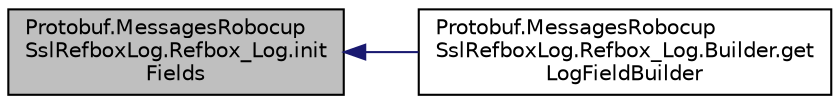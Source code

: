 digraph "Protobuf.MessagesRobocupSslRefboxLog.Refbox_Log.initFields"
{
 // INTERACTIVE_SVG=YES
  edge [fontname="Helvetica",fontsize="10",labelfontname="Helvetica",labelfontsize="10"];
  node [fontname="Helvetica",fontsize="10",shape=record];
  rankdir="LR";
  Node1 [label="Protobuf.MessagesRobocup\lSslRefboxLog.Refbox_Log.init\lFields",height=0.2,width=0.4,color="black", fillcolor="grey75", style="filled", fontcolor="black"];
  Node1 -> Node2 [dir="back",color="midnightblue",fontsize="10",style="solid",fontname="Helvetica"];
  Node2 [label="Protobuf.MessagesRobocup\lSslRefboxLog.Refbox_Log.Builder.get\lLogFieldBuilder",height=0.2,width=0.4,color="black", fillcolor="white", style="filled",URL="$df/d14/class_protobuf_1_1_messages_robocup_ssl_refbox_log_1_1_refbox___log_1_1_builder.html#a0a9d21482e8b725c2766af03feaeadcc"];
}
